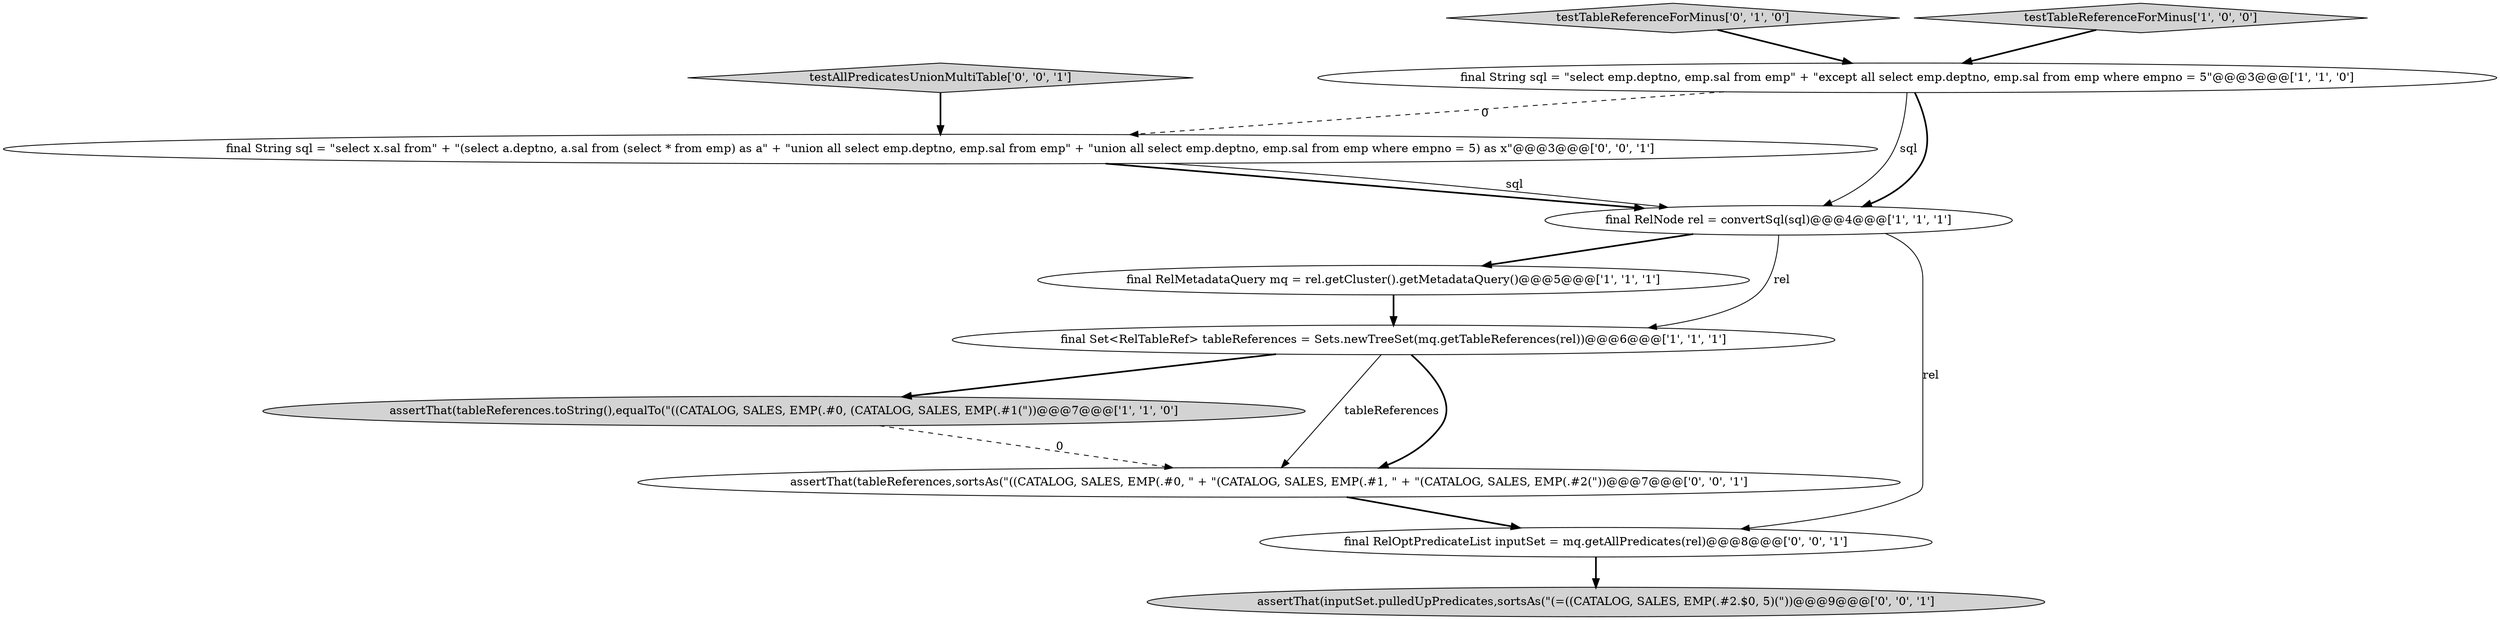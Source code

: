 digraph {
2 [style = filled, label = "final RelMetadataQuery mq = rel.getCluster().getMetadataQuery()@@@5@@@['1', '1', '1']", fillcolor = white, shape = ellipse image = "AAA0AAABBB1BBB"];
5 [style = filled, label = "final Set<RelTableRef> tableReferences = Sets.newTreeSet(mq.getTableReferences(rel))@@@6@@@['1', '1', '1']", fillcolor = white, shape = ellipse image = "AAA0AAABBB1BBB"];
1 [style = filled, label = "final RelNode rel = convertSql(sql)@@@4@@@['1', '1', '1']", fillcolor = white, shape = ellipse image = "AAA0AAABBB1BBB"];
7 [style = filled, label = "final String sql = \"select x.sal from\" + \"(select a.deptno, a.sal from (select * from emp) as a\" + \"union all select emp.deptno, emp.sal from emp\" + \"union all select emp.deptno, emp.sal from emp where empno = 5) as x\"@@@3@@@['0', '0', '1']", fillcolor = white, shape = ellipse image = "AAA0AAABBB3BBB"];
8 [style = filled, label = "final RelOptPredicateList inputSet = mq.getAllPredicates(rel)@@@8@@@['0', '0', '1']", fillcolor = white, shape = ellipse image = "AAA0AAABBB3BBB"];
10 [style = filled, label = "testAllPredicatesUnionMultiTable['0', '0', '1']", fillcolor = lightgray, shape = diamond image = "AAA0AAABBB3BBB"];
4 [style = filled, label = "final String sql = \"select emp.deptno, emp.sal from emp\" + \"except all select emp.deptno, emp.sal from emp where empno = 5\"@@@3@@@['1', '1', '0']", fillcolor = white, shape = ellipse image = "AAA0AAABBB1BBB"];
11 [style = filled, label = "assertThat(inputSet.pulledUpPredicates,sortsAs(\"(=((CATALOG, SALES, EMP(.#2.$0, 5)(\"))@@@9@@@['0', '0', '1']", fillcolor = lightgray, shape = ellipse image = "AAA0AAABBB3BBB"];
0 [style = filled, label = "assertThat(tableReferences.toString(),equalTo(\"((CATALOG, SALES, EMP(.#0, (CATALOG, SALES, EMP(.#1(\"))@@@7@@@['1', '1', '0']", fillcolor = lightgray, shape = ellipse image = "AAA0AAABBB1BBB"];
9 [style = filled, label = "assertThat(tableReferences,sortsAs(\"((CATALOG, SALES, EMP(.#0, \" + \"(CATALOG, SALES, EMP(.#1, \" + \"(CATALOG, SALES, EMP(.#2(\"))@@@7@@@['0', '0', '1']", fillcolor = white, shape = ellipse image = "AAA0AAABBB3BBB"];
6 [style = filled, label = "testTableReferenceForMinus['0', '1', '0']", fillcolor = lightgray, shape = diamond image = "AAA0AAABBB2BBB"];
3 [style = filled, label = "testTableReferenceForMinus['1', '0', '0']", fillcolor = lightgray, shape = diamond image = "AAA0AAABBB1BBB"];
4->1 [style = solid, label="sql"];
6->4 [style = bold, label=""];
4->1 [style = bold, label=""];
1->2 [style = bold, label=""];
7->1 [style = bold, label=""];
0->9 [style = dashed, label="0"];
5->9 [style = solid, label="tableReferences"];
5->0 [style = bold, label=""];
5->9 [style = bold, label=""];
9->8 [style = bold, label=""];
8->11 [style = bold, label=""];
4->7 [style = dashed, label="0"];
3->4 [style = bold, label=""];
1->8 [style = solid, label="rel"];
10->7 [style = bold, label=""];
1->5 [style = solid, label="rel"];
7->1 [style = solid, label="sql"];
2->5 [style = bold, label=""];
}
